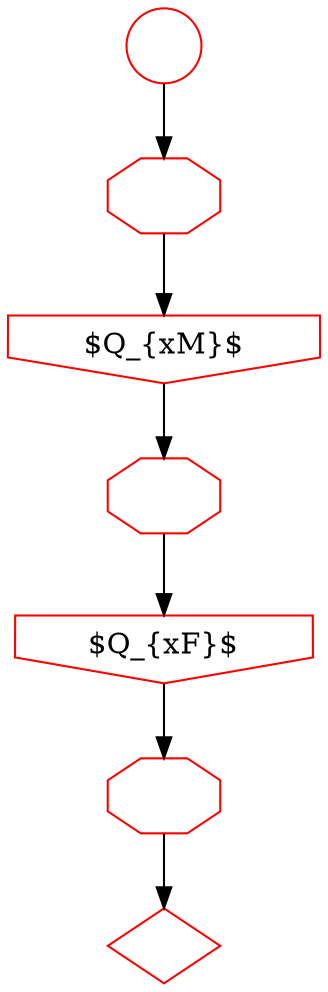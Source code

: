 digraph G {
    S [label="", shape=circle, color=red];
    E [label="", shape=diamond, color=red];
    
    W0 [label="", shape=octagon, color=red];
    W1 [label="", shape=octagon, color=red];
    D1 [label="$Q_{xM}$", shape=invhouse, color=red];
    W2 [label="", shape=octagon, color=red];
    D2 [label="$Q_{xF}$", shape=invhouse, color=red];

S->W0->D1->W1->D2->W2->E;


}
